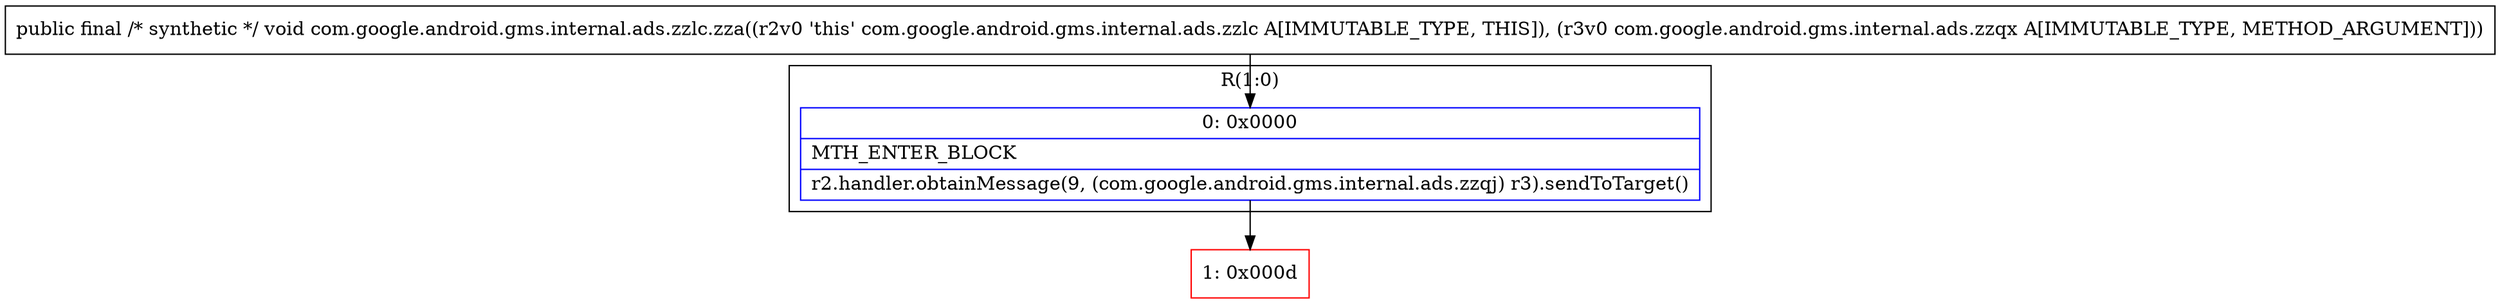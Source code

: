 digraph "CFG forcom.google.android.gms.internal.ads.zzlc.zza(Lcom\/google\/android\/gms\/internal\/ads\/zzqx;)V" {
subgraph cluster_Region_1810069586 {
label = "R(1:0)";
node [shape=record,color=blue];
Node_0 [shape=record,label="{0\:\ 0x0000|MTH_ENTER_BLOCK\l|r2.handler.obtainMessage(9, (com.google.android.gms.internal.ads.zzqj) r3).sendToTarget()\l}"];
}
Node_1 [shape=record,color=red,label="{1\:\ 0x000d}"];
MethodNode[shape=record,label="{public final \/* synthetic *\/ void com.google.android.gms.internal.ads.zzlc.zza((r2v0 'this' com.google.android.gms.internal.ads.zzlc A[IMMUTABLE_TYPE, THIS]), (r3v0 com.google.android.gms.internal.ads.zzqx A[IMMUTABLE_TYPE, METHOD_ARGUMENT])) }"];
MethodNode -> Node_0;
Node_0 -> Node_1;
}

